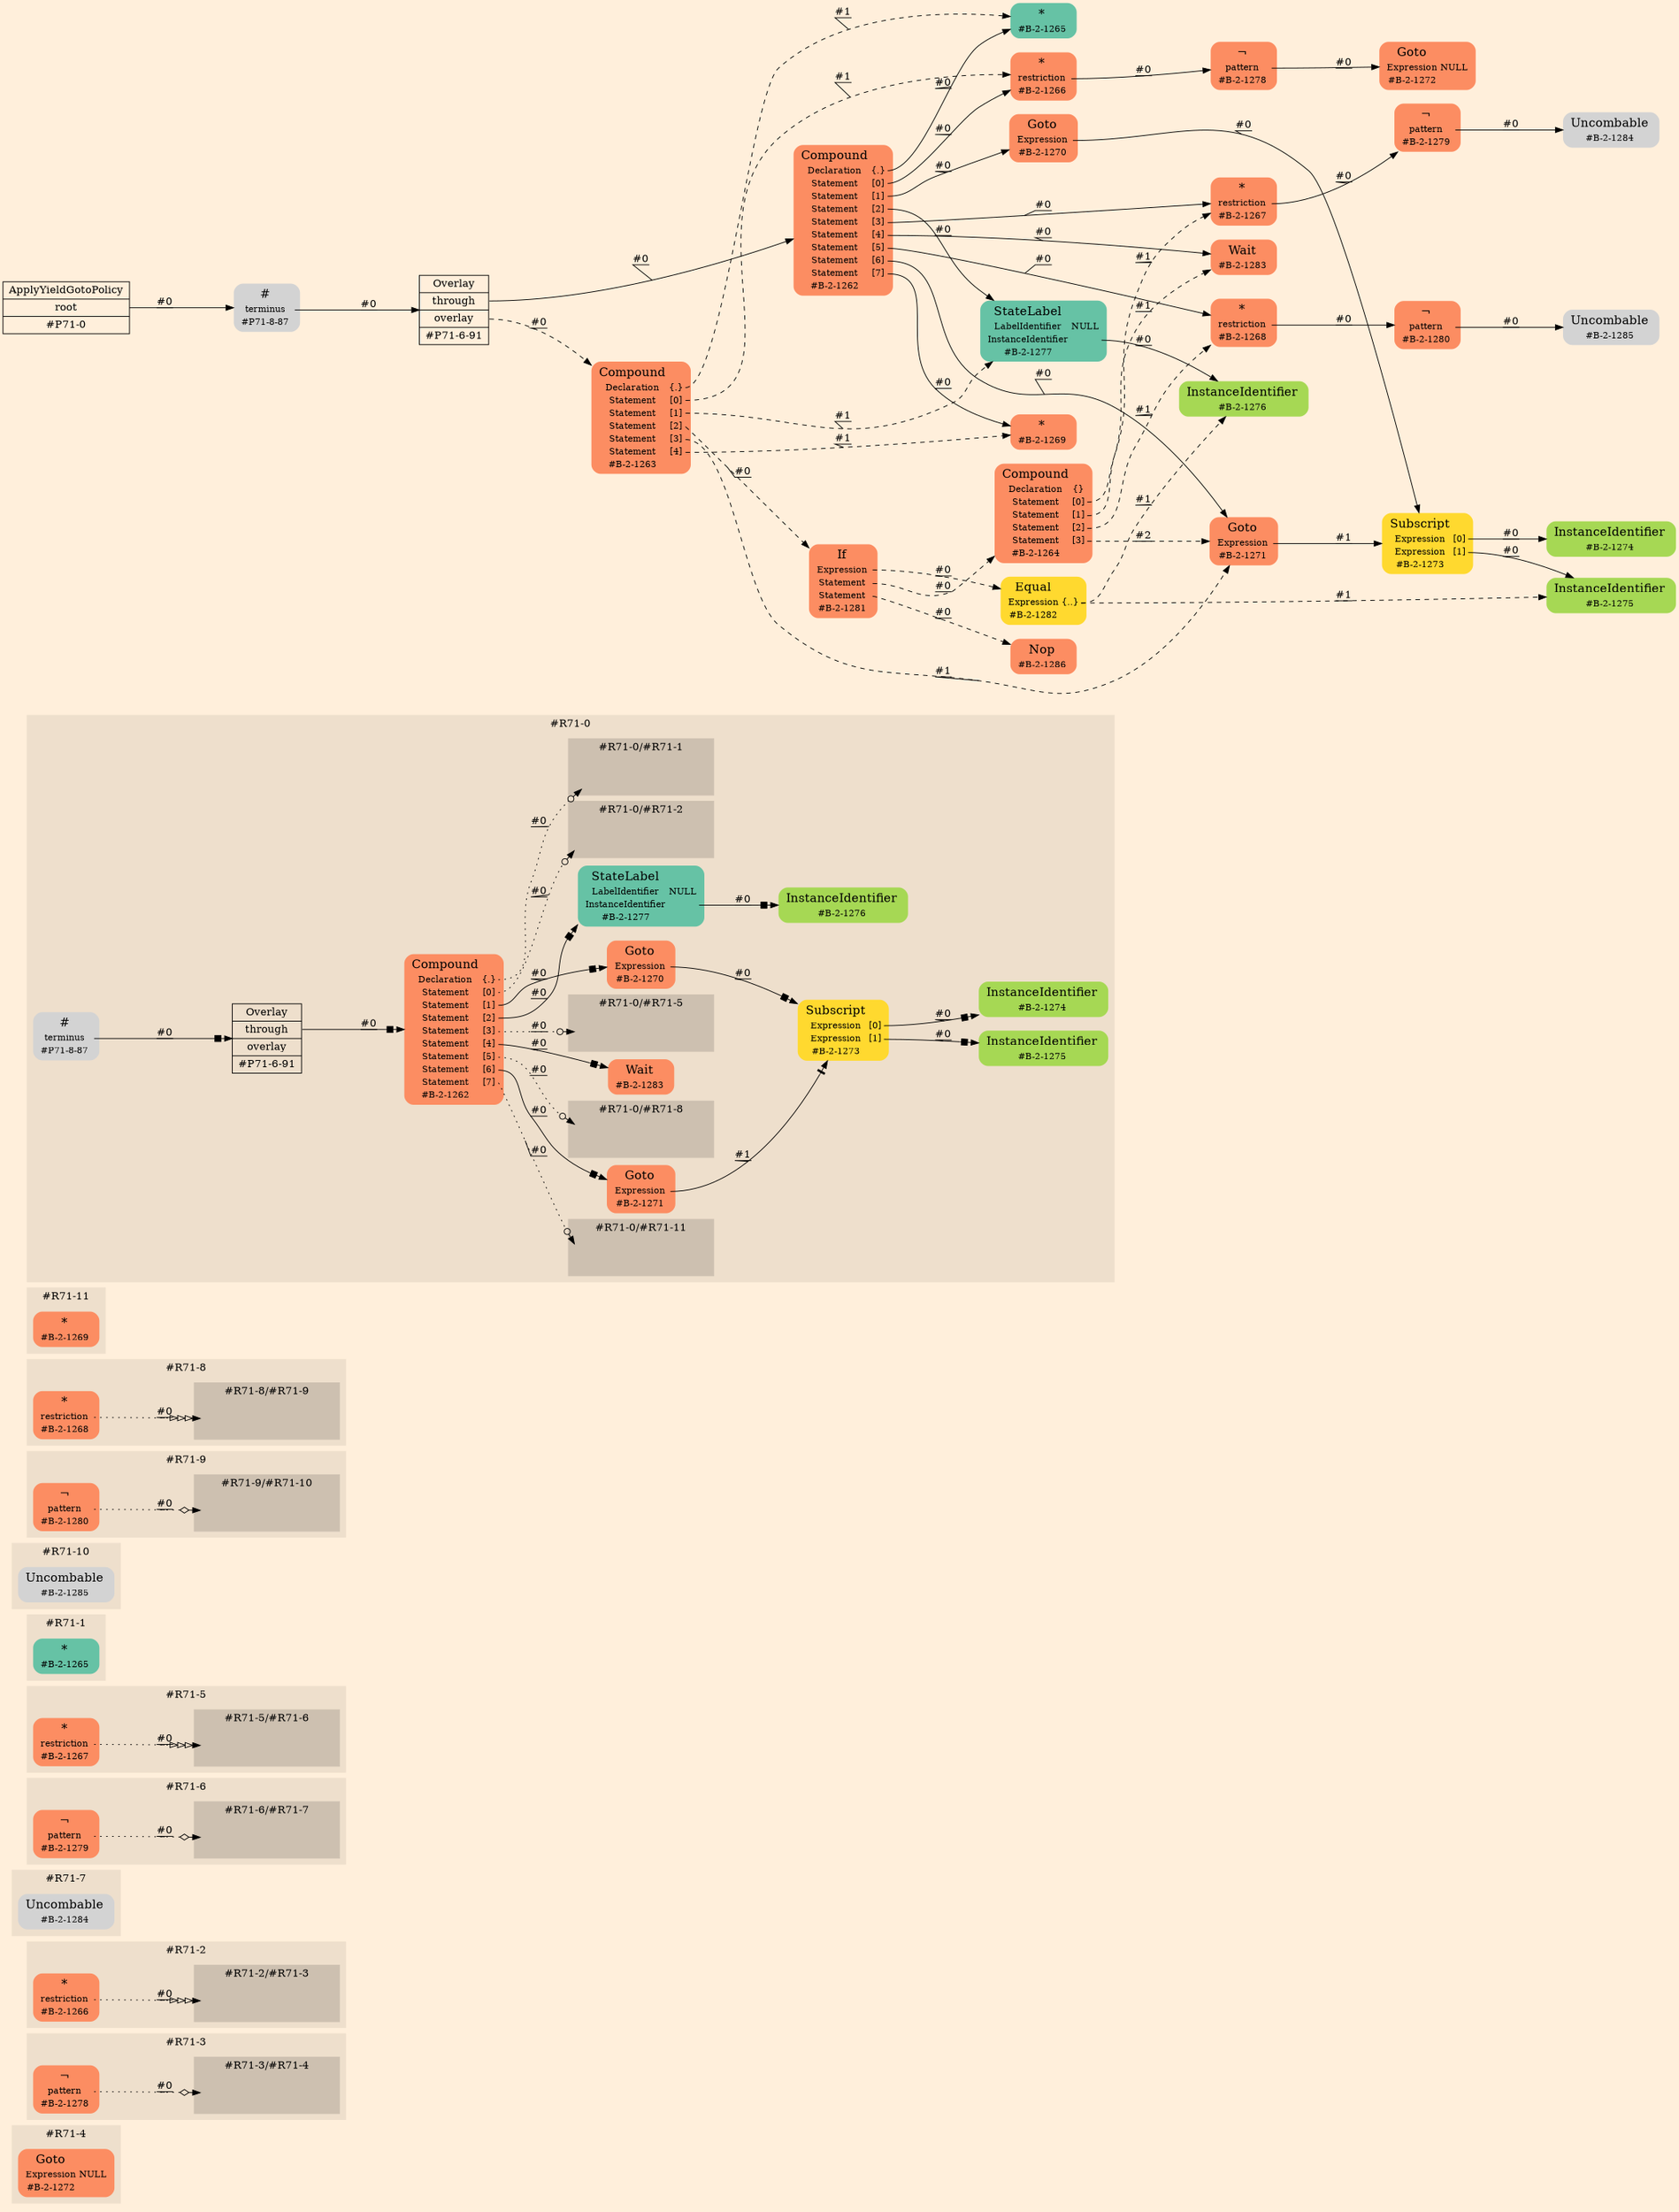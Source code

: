 digraph Inferno {
graph [
    rankdir = "LR"
    ranksep = 1.0
    size = "14,20"
    bgcolor = antiquewhite1
    color = black
    fontcolor = black
];
node [
];

// -------------------- figure #R71-4 --------------------
subgraph "cluster#R71-4" {
    label = "#R71-4"
    style = "filled"
    color = antiquewhite2
    "#R71-4/#B-2-1272" [
        shape = "plaintext"
        fillcolor = "/set28/2"
        label = <<TABLE BORDER="0" CELLBORDER="0" CELLSPACING="0">
         <TR><TD><FONT POINT-SIZE="16.0">Goto</FONT></TD><TD></TD></TR>
         <TR><TD>Expression</TD><TD PORT="port0">NULL</TD></TR>
         <TR><TD>#B-2-1272</TD><TD PORT="port1"></TD></TR>
        </TABLE>>
        style = "rounded,filled"
        fontsize = "12"
    ];
    
}


// -------------------- figure #R71-3 --------------------
subgraph "cluster#R71-3" {
    label = "#R71-3"
    style = "filled"
    color = antiquewhite2
    "#R71-3/#B-2-1278" [
        shape = "plaintext"
        fillcolor = "/set28/2"
        label = <<TABLE BORDER="0" CELLBORDER="0" CELLSPACING="0">
         <TR><TD><FONT POINT-SIZE="16.0">¬</FONT></TD><TD></TD></TR>
         <TR><TD>pattern</TD><TD PORT="port0"></TD></TR>
         <TR><TD>#B-2-1278</TD><TD PORT="port1"></TD></TR>
        </TABLE>>
        style = "rounded,filled"
        fontsize = "12"
    ];
    
    subgraph "cluster#R71-3/#R71-4" {
        label = "#R71-3/#R71-4"
        style = "filled"
        color = antiquewhite3
        "#R71-3/#0/#B-2-1272" [
            shape = "none"
            fillcolor = "/set28/2"
            style = "invisible"
        ];
        
    }
    
}


// -------------------- figure #R71-2 --------------------
subgraph "cluster#R71-2" {
    label = "#R71-2"
    style = "filled"
    color = antiquewhite2
    "#R71-2/#B-2-1266" [
        shape = "plaintext"
        fillcolor = "/set28/2"
        label = <<TABLE BORDER="0" CELLBORDER="0" CELLSPACING="0">
         <TR><TD><FONT POINT-SIZE="16.0">*</FONT></TD><TD></TD></TR>
         <TR><TD>restriction</TD><TD PORT="port0"></TD></TR>
         <TR><TD>#B-2-1266</TD><TD PORT="port1"></TD></TR>
        </TABLE>>
        style = "rounded,filled"
        fontsize = "12"
    ];
    
    subgraph "cluster#R71-2/#R71-3" {
        label = "#R71-2/#R71-3"
        style = "filled"
        color = antiquewhite3
        "#R71-2/#0/#B-2-1278" [
            shape = "none"
            fillcolor = "/set28/2"
            style = "invisible"
        ];
        
    }
    
}


// -------------------- figure #R71-7 --------------------
subgraph "cluster#R71-7" {
    label = "#R71-7"
    style = "filled"
    color = antiquewhite2
    "#R71-7/#B-2-1284" [
        shape = "plaintext"
        label = <<TABLE BORDER="0" CELLBORDER="0" CELLSPACING="0">
         <TR><TD><FONT POINT-SIZE="16.0">Uncombable</FONT></TD><TD></TD></TR>
         <TR><TD>#B-2-1284</TD><TD PORT="port0"></TD></TR>
        </TABLE>>
        style = "rounded,filled"
        fontsize = "12"
    ];
    
}


// -------------------- figure #R71-6 --------------------
subgraph "cluster#R71-6" {
    label = "#R71-6"
    style = "filled"
    color = antiquewhite2
    "#R71-6/#B-2-1279" [
        shape = "plaintext"
        fillcolor = "/set28/2"
        label = <<TABLE BORDER="0" CELLBORDER="0" CELLSPACING="0">
         <TR><TD><FONT POINT-SIZE="16.0">¬</FONT></TD><TD></TD></TR>
         <TR><TD>pattern</TD><TD PORT="port0"></TD></TR>
         <TR><TD>#B-2-1279</TD><TD PORT="port1"></TD></TR>
        </TABLE>>
        style = "rounded,filled"
        fontsize = "12"
    ];
    
    subgraph "cluster#R71-6/#R71-7" {
        label = "#R71-6/#R71-7"
        style = "filled"
        color = antiquewhite3
        "#R71-6/#0/#B-2-1284" [
            shape = "none"
            style = "invisible"
        ];
        
    }
    
}


// -------------------- figure #R71-5 --------------------
subgraph "cluster#R71-5" {
    label = "#R71-5"
    style = "filled"
    color = antiquewhite2
    "#R71-5/#B-2-1267" [
        shape = "plaintext"
        fillcolor = "/set28/2"
        label = <<TABLE BORDER="0" CELLBORDER="0" CELLSPACING="0">
         <TR><TD><FONT POINT-SIZE="16.0">*</FONT></TD><TD></TD></TR>
         <TR><TD>restriction</TD><TD PORT="port0"></TD></TR>
         <TR><TD>#B-2-1267</TD><TD PORT="port1"></TD></TR>
        </TABLE>>
        style = "rounded,filled"
        fontsize = "12"
    ];
    
    subgraph "cluster#R71-5/#R71-6" {
        label = "#R71-5/#R71-6"
        style = "filled"
        color = antiquewhite3
        "#R71-5/#0/#B-2-1279" [
            shape = "none"
            fillcolor = "/set28/2"
            style = "invisible"
        ];
        
    }
    
}


// -------------------- figure #R71-1 --------------------
subgraph "cluster#R71-1" {
    label = "#R71-1"
    style = "filled"
    color = antiquewhite2
    "#R71-1/#B-2-1265" [
        shape = "plaintext"
        fillcolor = "/set28/1"
        label = <<TABLE BORDER="0" CELLBORDER="0" CELLSPACING="0">
         <TR><TD><FONT POINT-SIZE="16.0">*</FONT></TD><TD></TD></TR>
         <TR><TD>#B-2-1265</TD><TD PORT="port0"></TD></TR>
        </TABLE>>
        style = "rounded,filled"
        fontsize = "12"
    ];
    
}


// -------------------- figure #R71-10 --------------------
subgraph "cluster#R71-10" {
    label = "#R71-10"
    style = "filled"
    color = antiquewhite2
    "#R71-10/#B-2-1285" [
        shape = "plaintext"
        label = <<TABLE BORDER="0" CELLBORDER="0" CELLSPACING="0">
         <TR><TD><FONT POINT-SIZE="16.0">Uncombable</FONT></TD><TD></TD></TR>
         <TR><TD>#B-2-1285</TD><TD PORT="port0"></TD></TR>
        </TABLE>>
        style = "rounded,filled"
        fontsize = "12"
    ];
    
}


// -------------------- figure #R71-9 --------------------
subgraph "cluster#R71-9" {
    label = "#R71-9"
    style = "filled"
    color = antiquewhite2
    "#R71-9/#B-2-1280" [
        shape = "plaintext"
        fillcolor = "/set28/2"
        label = <<TABLE BORDER="0" CELLBORDER="0" CELLSPACING="0">
         <TR><TD><FONT POINT-SIZE="16.0">¬</FONT></TD><TD></TD></TR>
         <TR><TD>pattern</TD><TD PORT="port0"></TD></TR>
         <TR><TD>#B-2-1280</TD><TD PORT="port1"></TD></TR>
        </TABLE>>
        style = "rounded,filled"
        fontsize = "12"
    ];
    
    subgraph "cluster#R71-9/#R71-10" {
        label = "#R71-9/#R71-10"
        style = "filled"
        color = antiquewhite3
        "#R71-9/#0/#B-2-1285" [
            shape = "none"
            style = "invisible"
        ];
        
    }
    
}


// -------------------- figure #R71-8 --------------------
subgraph "cluster#R71-8" {
    label = "#R71-8"
    style = "filled"
    color = antiquewhite2
    "#R71-8/#B-2-1268" [
        shape = "plaintext"
        fillcolor = "/set28/2"
        label = <<TABLE BORDER="0" CELLBORDER="0" CELLSPACING="0">
         <TR><TD><FONT POINT-SIZE="16.0">*</FONT></TD><TD></TD></TR>
         <TR><TD>restriction</TD><TD PORT="port0"></TD></TR>
         <TR><TD>#B-2-1268</TD><TD PORT="port1"></TD></TR>
        </TABLE>>
        style = "rounded,filled"
        fontsize = "12"
    ];
    
    subgraph "cluster#R71-8/#R71-9" {
        label = "#R71-8/#R71-9"
        style = "filled"
        color = antiquewhite3
        "#R71-8/#0/#B-2-1280" [
            shape = "none"
            fillcolor = "/set28/2"
            style = "invisible"
        ];
        
    }
    
}


// -------------------- figure #R71-11 --------------------
subgraph "cluster#R71-11" {
    label = "#R71-11"
    style = "filled"
    color = antiquewhite2
    "#R71-11/#B-2-1269" [
        shape = "plaintext"
        fillcolor = "/set28/2"
        label = <<TABLE BORDER="0" CELLBORDER="0" CELLSPACING="0">
         <TR><TD><FONT POINT-SIZE="16.0">*</FONT></TD><TD></TD></TR>
         <TR><TD>#B-2-1269</TD><TD PORT="port0"></TD></TR>
        </TABLE>>
        style = "rounded,filled"
        fontsize = "12"
    ];
    
}


// -------------------- figure #R71-0 --------------------
subgraph "cluster#R71-0" {
    label = "#R71-0"
    style = "filled"
    color = antiquewhite2
    "#R71-0/#B-2-1276" [
        shape = "plaintext"
        fillcolor = "/set28/5"
        label = <<TABLE BORDER="0" CELLBORDER="0" CELLSPACING="0">
         <TR><TD><FONT POINT-SIZE="16.0">InstanceIdentifier</FONT></TD><TD></TD></TR>
         <TR><TD>#B-2-1276</TD><TD PORT="port0"></TD></TR>
        </TABLE>>
        style = "rounded,filled"
        fontsize = "12"
    ];
    
    "#R71-0/#B-2-1275" [
        shape = "plaintext"
        fillcolor = "/set28/5"
        label = <<TABLE BORDER="0" CELLBORDER="0" CELLSPACING="0">
         <TR><TD><FONT POINT-SIZE="16.0">InstanceIdentifier</FONT></TD><TD></TD></TR>
         <TR><TD>#B-2-1275</TD><TD PORT="port0"></TD></TR>
        </TABLE>>
        style = "rounded,filled"
        fontsize = "12"
    ];
    
    "#R71-0/#B-2-1274" [
        shape = "plaintext"
        fillcolor = "/set28/5"
        label = <<TABLE BORDER="0" CELLBORDER="0" CELLSPACING="0">
         <TR><TD><FONT POINT-SIZE="16.0">InstanceIdentifier</FONT></TD><TD></TD></TR>
         <TR><TD>#B-2-1274</TD><TD PORT="port0"></TD></TR>
        </TABLE>>
        style = "rounded,filled"
        fontsize = "12"
    ];
    
    "#R71-0/#P71-6-91" [
        shape = "record"
        fillcolor = antiquewhite2
        label = "<fixed> Overlay | <port0> through | <port1> overlay | <port2> #P71-6-91"
        style = "filled"
        fontsize = "14"
        color = black
        fontcolor = black
    ];
    
    "#R71-0/#B-2-1271" [
        shape = "plaintext"
        fillcolor = "/set28/2"
        label = <<TABLE BORDER="0" CELLBORDER="0" CELLSPACING="0">
         <TR><TD><FONT POINT-SIZE="16.0">Goto</FONT></TD><TD></TD></TR>
         <TR><TD>Expression</TD><TD PORT="port0"></TD></TR>
         <TR><TD>#B-2-1271</TD><TD PORT="port1"></TD></TR>
        </TABLE>>
        style = "rounded,filled"
        fontsize = "12"
    ];
    
    "#R71-0/#B-2-1262" [
        shape = "plaintext"
        fillcolor = "/set28/2"
        label = <<TABLE BORDER="0" CELLBORDER="0" CELLSPACING="0">
         <TR><TD><FONT POINT-SIZE="16.0">Compound</FONT></TD><TD></TD></TR>
         <TR><TD>Declaration</TD><TD PORT="port0">{.}</TD></TR>
         <TR><TD>Statement</TD><TD PORT="port1">[0]</TD></TR>
         <TR><TD>Statement</TD><TD PORT="port2">[1]</TD></TR>
         <TR><TD>Statement</TD><TD PORT="port3">[2]</TD></TR>
         <TR><TD>Statement</TD><TD PORT="port4">[3]</TD></TR>
         <TR><TD>Statement</TD><TD PORT="port5">[4]</TD></TR>
         <TR><TD>Statement</TD><TD PORT="port6">[5]</TD></TR>
         <TR><TD>Statement</TD><TD PORT="port7">[6]</TD></TR>
         <TR><TD>Statement</TD><TD PORT="port8">[7]</TD></TR>
         <TR><TD>#B-2-1262</TD><TD PORT="port9"></TD></TR>
        </TABLE>>
        style = "rounded,filled"
        fontsize = "12"
    ];
    
    "#R71-0/#B-2-1277" [
        shape = "plaintext"
        fillcolor = "/set28/1"
        label = <<TABLE BORDER="0" CELLBORDER="0" CELLSPACING="0">
         <TR><TD><FONT POINT-SIZE="16.0">StateLabel</FONT></TD><TD></TD></TR>
         <TR><TD>LabelIdentifier</TD><TD PORT="port0">NULL</TD></TR>
         <TR><TD>InstanceIdentifier</TD><TD PORT="port1"></TD></TR>
         <TR><TD>#B-2-1277</TD><TD PORT="port2"></TD></TR>
        </TABLE>>
        style = "rounded,filled"
        fontsize = "12"
    ];
    
    "#R71-0/#P71-8-87" [
        shape = "plaintext"
        label = <<TABLE BORDER="0" CELLBORDER="0" CELLSPACING="0">
         <TR><TD><FONT POINT-SIZE="16.0">#</FONT></TD><TD></TD></TR>
         <TR><TD>terminus</TD><TD PORT="port0"></TD></TR>
         <TR><TD>#P71-8-87</TD><TD PORT="port1"></TD></TR>
        </TABLE>>
        style = "rounded,filled"
        fontsize = "12"
    ];
    
    "#R71-0/#B-2-1270" [
        shape = "plaintext"
        fillcolor = "/set28/2"
        label = <<TABLE BORDER="0" CELLBORDER="0" CELLSPACING="0">
         <TR><TD><FONT POINT-SIZE="16.0">Goto</FONT></TD><TD></TD></TR>
         <TR><TD>Expression</TD><TD PORT="port0"></TD></TR>
         <TR><TD>#B-2-1270</TD><TD PORT="port1"></TD></TR>
        </TABLE>>
        style = "rounded,filled"
        fontsize = "12"
    ];
    
    "#R71-0/#B-2-1283" [
        shape = "plaintext"
        fillcolor = "/set28/2"
        label = <<TABLE BORDER="0" CELLBORDER="0" CELLSPACING="0">
         <TR><TD><FONT POINT-SIZE="16.0">Wait</FONT></TD><TD></TD></TR>
         <TR><TD>#B-2-1283</TD><TD PORT="port0"></TD></TR>
        </TABLE>>
        style = "rounded,filled"
        fontsize = "12"
    ];
    
    "#R71-0/#B-2-1273" [
        shape = "plaintext"
        fillcolor = "/set28/6"
        label = <<TABLE BORDER="0" CELLBORDER="0" CELLSPACING="0">
         <TR><TD><FONT POINT-SIZE="16.0">Subscript</FONT></TD><TD></TD></TR>
         <TR><TD>Expression</TD><TD PORT="port0">[0]</TD></TR>
         <TR><TD>Expression</TD><TD PORT="port1">[1]</TD></TR>
         <TR><TD>#B-2-1273</TD><TD PORT="port2"></TD></TR>
        </TABLE>>
        style = "rounded,filled"
        fontsize = "12"
    ];
    
    subgraph "cluster#R71-0/#R71-11" {
        label = "#R71-0/#R71-11"
        style = "filled"
        color = antiquewhite3
        "#R71-0/#0/#B-2-1269" [
            shape = "none"
            fillcolor = "/set28/2"
            style = "invisible"
        ];
        
    }
    
    subgraph "cluster#R71-0/#R71-8" {
        label = "#R71-0/#R71-8"
        style = "filled"
        color = antiquewhite3
        "#R71-0/#0/#B-2-1268" [
            shape = "none"
            fillcolor = "/set28/2"
            style = "invisible"
        ];
        
    }
    
    subgraph "cluster#R71-0/#R71-1" {
        label = "#R71-0/#R71-1"
        style = "filled"
        color = antiquewhite3
        "#R71-0/#0/#B-2-1265" [
            shape = "none"
            fillcolor = "/set28/1"
            style = "invisible"
        ];
        
    }
    
    subgraph "cluster#R71-0/#R71-5" {
        label = "#R71-0/#R71-5"
        style = "filled"
        color = antiquewhite3
        "#R71-0/#0/#B-2-1267" [
            shape = "none"
            fillcolor = "/set28/2"
            style = "invisible"
        ];
        
    }
    
    subgraph "cluster#R71-0/#R71-2" {
        label = "#R71-0/#R71-2"
        style = "filled"
        color = antiquewhite3
        "#R71-0/#0/#B-2-1266" [
            shape = "none"
            fillcolor = "/set28/2"
            style = "invisible"
        ];
        
    }
    
}


// -------------------- transformation figure --------------------
"CR#P71-0" [
    shape = "record"
    fillcolor = antiquewhite1
    label = "<fixed> ApplyYieldGotoPolicy | <port0> root | <port1> #P71-0"
    style = "filled"
    fontsize = "14"
    color = black
    fontcolor = black
];

"#P71-8-87" [
    shape = "plaintext"
    label = <<TABLE BORDER="0" CELLBORDER="0" CELLSPACING="0">
     <TR><TD><FONT POINT-SIZE="16.0">#</FONT></TD><TD></TD></TR>
     <TR><TD>terminus</TD><TD PORT="port0"></TD></TR>
     <TR><TD>#P71-8-87</TD><TD PORT="port1"></TD></TR>
    </TABLE>>
    style = "rounded,filled"
    fontsize = "12"
];

"#P71-6-91" [
    shape = "record"
    fillcolor = antiquewhite1
    label = "<fixed> Overlay | <port0> through | <port1> overlay | <port2> #P71-6-91"
    style = "filled"
    fontsize = "14"
    color = black
    fontcolor = black
];

"#B-2-1262" [
    shape = "plaintext"
    fillcolor = "/set28/2"
    label = <<TABLE BORDER="0" CELLBORDER="0" CELLSPACING="0">
     <TR><TD><FONT POINT-SIZE="16.0">Compound</FONT></TD><TD></TD></TR>
     <TR><TD>Declaration</TD><TD PORT="port0">{.}</TD></TR>
     <TR><TD>Statement</TD><TD PORT="port1">[0]</TD></TR>
     <TR><TD>Statement</TD><TD PORT="port2">[1]</TD></TR>
     <TR><TD>Statement</TD><TD PORT="port3">[2]</TD></TR>
     <TR><TD>Statement</TD><TD PORT="port4">[3]</TD></TR>
     <TR><TD>Statement</TD><TD PORT="port5">[4]</TD></TR>
     <TR><TD>Statement</TD><TD PORT="port6">[5]</TD></TR>
     <TR><TD>Statement</TD><TD PORT="port7">[6]</TD></TR>
     <TR><TD>Statement</TD><TD PORT="port8">[7]</TD></TR>
     <TR><TD>#B-2-1262</TD><TD PORT="port9"></TD></TR>
    </TABLE>>
    style = "rounded,filled"
    fontsize = "12"
];

"#B-2-1265" [
    shape = "plaintext"
    fillcolor = "/set28/1"
    label = <<TABLE BORDER="0" CELLBORDER="0" CELLSPACING="0">
     <TR><TD><FONT POINT-SIZE="16.0">*</FONT></TD><TD></TD></TR>
     <TR><TD>#B-2-1265</TD><TD PORT="port0"></TD></TR>
    </TABLE>>
    style = "rounded,filled"
    fontsize = "12"
];

"#B-2-1266" [
    shape = "plaintext"
    fillcolor = "/set28/2"
    label = <<TABLE BORDER="0" CELLBORDER="0" CELLSPACING="0">
     <TR><TD><FONT POINT-SIZE="16.0">*</FONT></TD><TD></TD></TR>
     <TR><TD>restriction</TD><TD PORT="port0"></TD></TR>
     <TR><TD>#B-2-1266</TD><TD PORT="port1"></TD></TR>
    </TABLE>>
    style = "rounded,filled"
    fontsize = "12"
];

"#B-2-1278" [
    shape = "plaintext"
    fillcolor = "/set28/2"
    label = <<TABLE BORDER="0" CELLBORDER="0" CELLSPACING="0">
     <TR><TD><FONT POINT-SIZE="16.0">¬</FONT></TD><TD></TD></TR>
     <TR><TD>pattern</TD><TD PORT="port0"></TD></TR>
     <TR><TD>#B-2-1278</TD><TD PORT="port1"></TD></TR>
    </TABLE>>
    style = "rounded,filled"
    fontsize = "12"
];

"#B-2-1272" [
    shape = "plaintext"
    fillcolor = "/set28/2"
    label = <<TABLE BORDER="0" CELLBORDER="0" CELLSPACING="0">
     <TR><TD><FONT POINT-SIZE="16.0">Goto</FONT></TD><TD></TD></TR>
     <TR><TD>Expression</TD><TD PORT="port0">NULL</TD></TR>
     <TR><TD>#B-2-1272</TD><TD PORT="port1"></TD></TR>
    </TABLE>>
    style = "rounded,filled"
    fontsize = "12"
];

"#B-2-1270" [
    shape = "plaintext"
    fillcolor = "/set28/2"
    label = <<TABLE BORDER="0" CELLBORDER="0" CELLSPACING="0">
     <TR><TD><FONT POINT-SIZE="16.0">Goto</FONT></TD><TD></TD></TR>
     <TR><TD>Expression</TD><TD PORT="port0"></TD></TR>
     <TR><TD>#B-2-1270</TD><TD PORT="port1"></TD></TR>
    </TABLE>>
    style = "rounded,filled"
    fontsize = "12"
];

"#B-2-1273" [
    shape = "plaintext"
    fillcolor = "/set28/6"
    label = <<TABLE BORDER="0" CELLBORDER="0" CELLSPACING="0">
     <TR><TD><FONT POINT-SIZE="16.0">Subscript</FONT></TD><TD></TD></TR>
     <TR><TD>Expression</TD><TD PORT="port0">[0]</TD></TR>
     <TR><TD>Expression</TD><TD PORT="port1">[1]</TD></TR>
     <TR><TD>#B-2-1273</TD><TD PORT="port2"></TD></TR>
    </TABLE>>
    style = "rounded,filled"
    fontsize = "12"
];

"#B-2-1274" [
    shape = "plaintext"
    fillcolor = "/set28/5"
    label = <<TABLE BORDER="0" CELLBORDER="0" CELLSPACING="0">
     <TR><TD><FONT POINT-SIZE="16.0">InstanceIdentifier</FONT></TD><TD></TD></TR>
     <TR><TD>#B-2-1274</TD><TD PORT="port0"></TD></TR>
    </TABLE>>
    style = "rounded,filled"
    fontsize = "12"
];

"#B-2-1275" [
    shape = "plaintext"
    fillcolor = "/set28/5"
    label = <<TABLE BORDER="0" CELLBORDER="0" CELLSPACING="0">
     <TR><TD><FONT POINT-SIZE="16.0">InstanceIdentifier</FONT></TD><TD></TD></TR>
     <TR><TD>#B-2-1275</TD><TD PORT="port0"></TD></TR>
    </TABLE>>
    style = "rounded,filled"
    fontsize = "12"
];

"#B-2-1277" [
    shape = "plaintext"
    fillcolor = "/set28/1"
    label = <<TABLE BORDER="0" CELLBORDER="0" CELLSPACING="0">
     <TR><TD><FONT POINT-SIZE="16.0">StateLabel</FONT></TD><TD></TD></TR>
     <TR><TD>LabelIdentifier</TD><TD PORT="port0">NULL</TD></TR>
     <TR><TD>InstanceIdentifier</TD><TD PORT="port1"></TD></TR>
     <TR><TD>#B-2-1277</TD><TD PORT="port2"></TD></TR>
    </TABLE>>
    style = "rounded,filled"
    fontsize = "12"
];

"#B-2-1276" [
    shape = "plaintext"
    fillcolor = "/set28/5"
    label = <<TABLE BORDER="0" CELLBORDER="0" CELLSPACING="0">
     <TR><TD><FONT POINT-SIZE="16.0">InstanceIdentifier</FONT></TD><TD></TD></TR>
     <TR><TD>#B-2-1276</TD><TD PORT="port0"></TD></TR>
    </TABLE>>
    style = "rounded,filled"
    fontsize = "12"
];

"#B-2-1267" [
    shape = "plaintext"
    fillcolor = "/set28/2"
    label = <<TABLE BORDER="0" CELLBORDER="0" CELLSPACING="0">
     <TR><TD><FONT POINT-SIZE="16.0">*</FONT></TD><TD></TD></TR>
     <TR><TD>restriction</TD><TD PORT="port0"></TD></TR>
     <TR><TD>#B-2-1267</TD><TD PORT="port1"></TD></TR>
    </TABLE>>
    style = "rounded,filled"
    fontsize = "12"
];

"#B-2-1279" [
    shape = "plaintext"
    fillcolor = "/set28/2"
    label = <<TABLE BORDER="0" CELLBORDER="0" CELLSPACING="0">
     <TR><TD><FONT POINT-SIZE="16.0">¬</FONT></TD><TD></TD></TR>
     <TR><TD>pattern</TD><TD PORT="port0"></TD></TR>
     <TR><TD>#B-2-1279</TD><TD PORT="port1"></TD></TR>
    </TABLE>>
    style = "rounded,filled"
    fontsize = "12"
];

"#B-2-1284" [
    shape = "plaintext"
    label = <<TABLE BORDER="0" CELLBORDER="0" CELLSPACING="0">
     <TR><TD><FONT POINT-SIZE="16.0">Uncombable</FONT></TD><TD></TD></TR>
     <TR><TD>#B-2-1284</TD><TD PORT="port0"></TD></TR>
    </TABLE>>
    style = "rounded,filled"
    fontsize = "12"
];

"#B-2-1283" [
    shape = "plaintext"
    fillcolor = "/set28/2"
    label = <<TABLE BORDER="0" CELLBORDER="0" CELLSPACING="0">
     <TR><TD><FONT POINT-SIZE="16.0">Wait</FONT></TD><TD></TD></TR>
     <TR><TD>#B-2-1283</TD><TD PORT="port0"></TD></TR>
    </TABLE>>
    style = "rounded,filled"
    fontsize = "12"
];

"#B-2-1268" [
    shape = "plaintext"
    fillcolor = "/set28/2"
    label = <<TABLE BORDER="0" CELLBORDER="0" CELLSPACING="0">
     <TR><TD><FONT POINT-SIZE="16.0">*</FONT></TD><TD></TD></TR>
     <TR><TD>restriction</TD><TD PORT="port0"></TD></TR>
     <TR><TD>#B-2-1268</TD><TD PORT="port1"></TD></TR>
    </TABLE>>
    style = "rounded,filled"
    fontsize = "12"
];

"#B-2-1280" [
    shape = "plaintext"
    fillcolor = "/set28/2"
    label = <<TABLE BORDER="0" CELLBORDER="0" CELLSPACING="0">
     <TR><TD><FONT POINT-SIZE="16.0">¬</FONT></TD><TD></TD></TR>
     <TR><TD>pattern</TD><TD PORT="port0"></TD></TR>
     <TR><TD>#B-2-1280</TD><TD PORT="port1"></TD></TR>
    </TABLE>>
    style = "rounded,filled"
    fontsize = "12"
];

"#B-2-1285" [
    shape = "plaintext"
    label = <<TABLE BORDER="0" CELLBORDER="0" CELLSPACING="0">
     <TR><TD><FONT POINT-SIZE="16.0">Uncombable</FONT></TD><TD></TD></TR>
     <TR><TD>#B-2-1285</TD><TD PORT="port0"></TD></TR>
    </TABLE>>
    style = "rounded,filled"
    fontsize = "12"
];

"#B-2-1271" [
    shape = "plaintext"
    fillcolor = "/set28/2"
    label = <<TABLE BORDER="0" CELLBORDER="0" CELLSPACING="0">
     <TR><TD><FONT POINT-SIZE="16.0">Goto</FONT></TD><TD></TD></TR>
     <TR><TD>Expression</TD><TD PORT="port0"></TD></TR>
     <TR><TD>#B-2-1271</TD><TD PORT="port1"></TD></TR>
    </TABLE>>
    style = "rounded,filled"
    fontsize = "12"
];

"#B-2-1269" [
    shape = "plaintext"
    fillcolor = "/set28/2"
    label = <<TABLE BORDER="0" CELLBORDER="0" CELLSPACING="0">
     <TR><TD><FONT POINT-SIZE="16.0">*</FONT></TD><TD></TD></TR>
     <TR><TD>#B-2-1269</TD><TD PORT="port0"></TD></TR>
    </TABLE>>
    style = "rounded,filled"
    fontsize = "12"
];

"#B-2-1263" [
    shape = "plaintext"
    fillcolor = "/set28/2"
    label = <<TABLE BORDER="0" CELLBORDER="0" CELLSPACING="0">
     <TR><TD><FONT POINT-SIZE="16.0">Compound</FONT></TD><TD></TD></TR>
     <TR><TD>Declaration</TD><TD PORT="port0">{.}</TD></TR>
     <TR><TD>Statement</TD><TD PORT="port1">[0]</TD></TR>
     <TR><TD>Statement</TD><TD PORT="port2">[1]</TD></TR>
     <TR><TD>Statement</TD><TD PORT="port3">[2]</TD></TR>
     <TR><TD>Statement</TD><TD PORT="port4">[3]</TD></TR>
     <TR><TD>Statement</TD><TD PORT="port5">[4]</TD></TR>
     <TR><TD>#B-2-1263</TD><TD PORT="port6"></TD></TR>
    </TABLE>>
    style = "rounded,filled"
    fontsize = "12"
];

"#B-2-1281" [
    shape = "plaintext"
    fillcolor = "/set28/2"
    label = <<TABLE BORDER="0" CELLBORDER="0" CELLSPACING="0">
     <TR><TD><FONT POINT-SIZE="16.0">If</FONT></TD><TD></TD></TR>
     <TR><TD>Expression</TD><TD PORT="port0"></TD></TR>
     <TR><TD>Statement</TD><TD PORT="port1"></TD></TR>
     <TR><TD>Statement</TD><TD PORT="port2"></TD></TR>
     <TR><TD>#B-2-1281</TD><TD PORT="port3"></TD></TR>
    </TABLE>>
    style = "rounded,filled"
    fontsize = "12"
];

"#B-2-1282" [
    shape = "plaintext"
    fillcolor = "/set28/6"
    label = <<TABLE BORDER="0" CELLBORDER="0" CELLSPACING="0">
     <TR><TD><FONT POINT-SIZE="16.0">Equal</FONT></TD><TD></TD></TR>
     <TR><TD>Expression</TD><TD PORT="port0">{..}</TD></TR>
     <TR><TD>#B-2-1282</TD><TD PORT="port1"></TD></TR>
    </TABLE>>
    style = "rounded,filled"
    fontsize = "12"
];

"#B-2-1264" [
    shape = "plaintext"
    fillcolor = "/set28/2"
    label = <<TABLE BORDER="0" CELLBORDER="0" CELLSPACING="0">
     <TR><TD><FONT POINT-SIZE="16.0">Compound</FONT></TD><TD></TD></TR>
     <TR><TD>Declaration</TD><TD PORT="port0">{}</TD></TR>
     <TR><TD>Statement</TD><TD PORT="port1">[0]</TD></TR>
     <TR><TD>Statement</TD><TD PORT="port2">[1]</TD></TR>
     <TR><TD>Statement</TD><TD PORT="port3">[2]</TD></TR>
     <TR><TD>Statement</TD><TD PORT="port4">[3]</TD></TR>
     <TR><TD>#B-2-1264</TD><TD PORT="port5"></TD></TR>
    </TABLE>>
    style = "rounded,filled"
    fontsize = "12"
];

"#B-2-1286" [
    shape = "plaintext"
    fillcolor = "/set28/2"
    label = <<TABLE BORDER="0" CELLBORDER="0" CELLSPACING="0">
     <TR><TD><FONT POINT-SIZE="16.0">Nop</FONT></TD><TD></TD></TR>
     <TR><TD>#B-2-1286</TD><TD PORT="port0"></TD></TR>
    </TABLE>>
    style = "rounded,filled"
    fontsize = "12"
];


// -------------------- links --------------------
// links for block CR#P71-0
"CR#P71-0":port0 -> "#P71-8-87" [
    style="solid"
    label = "#0"
    decorate = true
    color = black
    fontcolor = black
];

// links for block #P71-8-87
"#P71-8-87":port0 -> "#P71-6-91" [
    style="solid"
    label = "#0"
    decorate = true
    color = black
    fontcolor = black
];

// links for block #P71-6-91
"#P71-6-91":port0 -> "#B-2-1262" [
    style="solid"
    label = "#0"
    decorate = true
    color = black
    fontcolor = black
];

"#P71-6-91":port1 -> "#B-2-1263" [
    style="dashed"
    label = "#0"
    decorate = true
    color = black
    fontcolor = black
];

// links for block #B-2-1262
"#B-2-1262":port0 -> "#B-2-1265" [
    style="solid"
    label = "#0"
    decorate = true
    color = black
    fontcolor = black
];

"#B-2-1262":port1 -> "#B-2-1266" [
    style="solid"
    label = "#0"
    decorate = true
    color = black
    fontcolor = black
];

"#B-2-1262":port2 -> "#B-2-1270" [
    style="solid"
    label = "#0"
    decorate = true
    color = black
    fontcolor = black
];

"#B-2-1262":port3 -> "#B-2-1277" [
    style="solid"
    label = "#0"
    decorate = true
    color = black
    fontcolor = black
];

"#B-2-1262":port4 -> "#B-2-1267" [
    style="solid"
    label = "#0"
    decorate = true
    color = black
    fontcolor = black
];

"#B-2-1262":port5 -> "#B-2-1283" [
    style="solid"
    label = "#0"
    decorate = true
    color = black
    fontcolor = black
];

"#B-2-1262":port6 -> "#B-2-1268" [
    style="solid"
    label = "#0"
    decorate = true
    color = black
    fontcolor = black
];

"#B-2-1262":port7 -> "#B-2-1271" [
    style="solid"
    label = "#0"
    decorate = true
    color = black
    fontcolor = black
];

"#B-2-1262":port8 -> "#B-2-1269" [
    style="solid"
    label = "#0"
    decorate = true
    color = black
    fontcolor = black
];

// links for block #B-2-1265
// links for block #B-2-1266
"#B-2-1266":port0 -> "#B-2-1278" [
    style="solid"
    label = "#0"
    decorate = true
    color = black
    fontcolor = black
];

// links for block #B-2-1278
"#B-2-1278":port0 -> "#B-2-1272" [
    style="solid"
    label = "#0"
    decorate = true
    color = black
    fontcolor = black
];

// links for block #B-2-1272
// links for block #B-2-1270
"#B-2-1270":port0 -> "#B-2-1273" [
    style="solid"
    label = "#0"
    decorate = true
    color = black
    fontcolor = black
];

// links for block #B-2-1273
"#B-2-1273":port0 -> "#B-2-1274" [
    style="solid"
    label = "#0"
    decorate = true
    color = black
    fontcolor = black
];

"#B-2-1273":port1 -> "#B-2-1275" [
    style="solid"
    label = "#0"
    decorate = true
    color = black
    fontcolor = black
];

// links for block #B-2-1274
// links for block #B-2-1275
// links for block #B-2-1277
"#B-2-1277":port1 -> "#B-2-1276" [
    style="solid"
    label = "#0"
    decorate = true
    color = black
    fontcolor = black
];

// links for block #B-2-1276
// links for block #B-2-1267
"#B-2-1267":port0 -> "#B-2-1279" [
    style="solid"
    label = "#0"
    decorate = true
    color = black
    fontcolor = black
];

// links for block #B-2-1279
"#B-2-1279":port0 -> "#B-2-1284" [
    style="solid"
    label = "#0"
    decorate = true
    color = black
    fontcolor = black
];

// links for block #B-2-1284
// links for block #B-2-1283
// links for block #B-2-1268
"#B-2-1268":port0 -> "#B-2-1280" [
    style="solid"
    label = "#0"
    decorate = true
    color = black
    fontcolor = black
];

// links for block #B-2-1280
"#B-2-1280":port0 -> "#B-2-1285" [
    style="solid"
    label = "#0"
    decorate = true
    color = black
    fontcolor = black
];

// links for block #B-2-1285
// links for block #B-2-1271
"#B-2-1271":port0 -> "#B-2-1273" [
    style="solid"
    label = "#1"
    decorate = true
    color = black
    fontcolor = black
];

// links for block #B-2-1269
// links for block #B-2-1263
"#B-2-1263":port0 -> "#B-2-1265" [
    style="dashed"
    label = "#1"
    decorate = true
    color = black
    fontcolor = black
];

"#B-2-1263":port1 -> "#B-2-1266" [
    style="dashed"
    label = "#1"
    decorate = true
    color = black
    fontcolor = black
];

"#B-2-1263":port2 -> "#B-2-1277" [
    style="dashed"
    label = "#1"
    decorate = true
    color = black
    fontcolor = black
];

"#B-2-1263":port3 -> "#B-2-1281" [
    style="dashed"
    label = "#0"
    decorate = true
    color = black
    fontcolor = black
];

"#B-2-1263":port4 -> "#B-2-1271" [
    style="dashed"
    label = "#1"
    decorate = true
    color = black
    fontcolor = black
];

"#B-2-1263":port5 -> "#B-2-1269" [
    style="dashed"
    label = "#1"
    decorate = true
    color = black
    fontcolor = black
];

// links for block #B-2-1281
"#B-2-1281":port0 -> "#B-2-1282" [
    style="dashed"
    label = "#0"
    decorate = true
    color = black
    fontcolor = black
];

"#B-2-1281":port1 -> "#B-2-1264" [
    style="dashed"
    label = "#0"
    decorate = true
    color = black
    fontcolor = black
];

"#B-2-1281":port2 -> "#B-2-1286" [
    style="dashed"
    label = "#0"
    decorate = true
    color = black
    fontcolor = black
];

// links for block #B-2-1282
"#B-2-1282":port0 -> "#B-2-1275" [
    style="dashed"
    label = "#1"
    decorate = true
    color = black
    fontcolor = black
];

"#B-2-1282":port0 -> "#B-2-1276" [
    style="dashed"
    label = "#1"
    decorate = true
    color = black
    fontcolor = black
];

// links for block #B-2-1264
"#B-2-1264":port1 -> "#B-2-1267" [
    style="dashed"
    label = "#1"
    decorate = true
    color = black
    fontcolor = black
];

"#B-2-1264":port2 -> "#B-2-1283" [
    style="dashed"
    label = "#1"
    decorate = true
    color = black
    fontcolor = black
];

"#B-2-1264":port3 -> "#B-2-1268" [
    style="dashed"
    label = "#1"
    decorate = true
    color = black
    fontcolor = black
];

"#B-2-1264":port4 -> "#B-2-1271" [
    style="dashed"
    label = "#2"
    decorate = true
    color = black
    fontcolor = black
];

// links for block #B-2-1286
// links for block #R71-0/#B-2-1276
// links for block #R71-0/#B-2-1275
// links for block #R71-0/#B-2-1274
// links for block #R71-0/#P71-6-91
"#R71-0/#P71-6-91":port0 -> "#R71-0/#B-2-1262" [
    style="solid"
    arrowhead="normalnonebox"
    label = "#0"
    decorate = true
    color = black
    fontcolor = black
];

// links for block #R71-0/#B-2-1271
"#R71-0/#B-2-1271":port0 -> "#R71-0/#B-2-1273" [
    style="solid"
    arrowhead="normalnonetee"
    label = "#1"
    decorate = true
    color = black
    fontcolor = black
];

// links for block #R71-0/#B-2-1262
"#R71-0/#B-2-1262":port0 -> "#R71-0/#0/#B-2-1265" [
    style="dotted"
    arrowhead="normalnoneodot"
    label = "#0"
    decorate = true
    color = black
    fontcolor = black
];

"#R71-0/#B-2-1262":port1 -> "#R71-0/#0/#B-2-1266" [
    style="dotted"
    arrowhead="normalnoneodot"
    label = "#0"
    decorate = true
    color = black
    fontcolor = black
];

"#R71-0/#B-2-1262":port2 -> "#R71-0/#B-2-1270" [
    style="solid"
    arrowhead="normalnonebox"
    label = "#0"
    decorate = true
    color = black
    fontcolor = black
];

"#R71-0/#B-2-1262":port3 -> "#R71-0/#B-2-1277" [
    style="solid"
    arrowhead="normalnonebox"
    label = "#0"
    decorate = true
    color = black
    fontcolor = black
];

"#R71-0/#B-2-1262":port4 -> "#R71-0/#0/#B-2-1267" [
    style="dotted"
    arrowhead="normalnoneodot"
    label = "#0"
    decorate = true
    color = black
    fontcolor = black
];

"#R71-0/#B-2-1262":port5 -> "#R71-0/#B-2-1283" [
    style="solid"
    arrowhead="normalnonebox"
    label = "#0"
    decorate = true
    color = black
    fontcolor = black
];

"#R71-0/#B-2-1262":port6 -> "#R71-0/#0/#B-2-1268" [
    style="dotted"
    arrowhead="normalnoneodot"
    label = "#0"
    decorate = true
    color = black
    fontcolor = black
];

"#R71-0/#B-2-1262":port7 -> "#R71-0/#B-2-1271" [
    style="solid"
    arrowhead="normalnonebox"
    label = "#0"
    decorate = true
    color = black
    fontcolor = black
];

"#R71-0/#B-2-1262":port8 -> "#R71-0/#0/#B-2-1269" [
    style="dotted"
    arrowhead="normalnoneodot"
    label = "#0"
    decorate = true
    color = black
    fontcolor = black
];

// links for block #R71-0/#B-2-1277
"#R71-0/#B-2-1277":port1 -> "#R71-0/#B-2-1276" [
    style="solid"
    arrowhead="normalnonebox"
    label = "#0"
    decorate = true
    color = black
    fontcolor = black
];

// links for block #R71-0/#P71-8-87
"#R71-0/#P71-8-87":port0 -> "#R71-0/#P71-6-91" [
    style="solid"
    arrowhead="normalnonebox"
    label = "#0"
    decorate = true
    color = black
    fontcolor = black
];

// links for block #R71-0/#B-2-1270
"#R71-0/#B-2-1270":port0 -> "#R71-0/#B-2-1273" [
    style="solid"
    arrowhead="normalnonebox"
    label = "#0"
    decorate = true
    color = black
    fontcolor = black
];

// links for block #R71-0/#B-2-1283
// links for block #R71-0/#B-2-1273
"#R71-0/#B-2-1273":port0 -> "#R71-0/#B-2-1274" [
    style="solid"
    arrowhead="normalnonebox"
    label = "#0"
    decorate = true
    color = black
    fontcolor = black
];

"#R71-0/#B-2-1273":port1 -> "#R71-0/#B-2-1275" [
    style="solid"
    arrowhead="normalnonebox"
    label = "#0"
    decorate = true
    color = black
    fontcolor = black
];

// links for block #R71-0/#0/#B-2-1269
// links for block #R71-0/#0/#B-2-1268
// links for block #R71-0/#0/#B-2-1265
// links for block #R71-0/#0/#B-2-1267
// links for block #R71-0/#0/#B-2-1266
// links for block #R71-11/#B-2-1269
// links for block #R71-8/#B-2-1268
"#R71-8/#B-2-1268":port0 -> "#R71-8/#0/#B-2-1280" [
    style="dotted"
    arrowhead="normalonormalonormalonormal"
    label = "#0"
    decorate = true
    color = black
    fontcolor = black
];

// links for block #R71-8/#0/#B-2-1280
// links for block #R71-9/#B-2-1280
"#R71-9/#B-2-1280":port0 -> "#R71-9/#0/#B-2-1285" [
    style="dotted"
    arrowhead="normalnoneodiamond"
    label = "#0"
    decorate = true
    color = black
    fontcolor = black
];

// links for block #R71-9/#0/#B-2-1285
// links for block #R71-10/#B-2-1285
// links for block #R71-1/#B-2-1265
// links for block #R71-5/#B-2-1267
"#R71-5/#B-2-1267":port0 -> "#R71-5/#0/#B-2-1279" [
    style="dotted"
    arrowhead="normalonormalonormalonormal"
    label = "#0"
    decorate = true
    color = black
    fontcolor = black
];

// links for block #R71-5/#0/#B-2-1279
// links for block #R71-6/#B-2-1279
"#R71-6/#B-2-1279":port0 -> "#R71-6/#0/#B-2-1284" [
    style="dotted"
    arrowhead="normalnoneodiamond"
    label = "#0"
    decorate = true
    color = black
    fontcolor = black
];

// links for block #R71-6/#0/#B-2-1284
// links for block #R71-7/#B-2-1284
// links for block #R71-2/#B-2-1266
"#R71-2/#B-2-1266":port0 -> "#R71-2/#0/#B-2-1278" [
    style="dotted"
    arrowhead="normalonormalonormalonormal"
    label = "#0"
    decorate = true
    color = black
    fontcolor = black
];

// links for block #R71-2/#0/#B-2-1278
// links for block #R71-3/#B-2-1278
"#R71-3/#B-2-1278":port0 -> "#R71-3/#0/#B-2-1272" [
    style="dotted"
    arrowhead="normalnoneodiamond"
    label = "#0"
    decorate = true
    color = black
    fontcolor = black
];

// links for block #R71-3/#0/#B-2-1272
// links for block #R71-4/#B-2-1272
}
